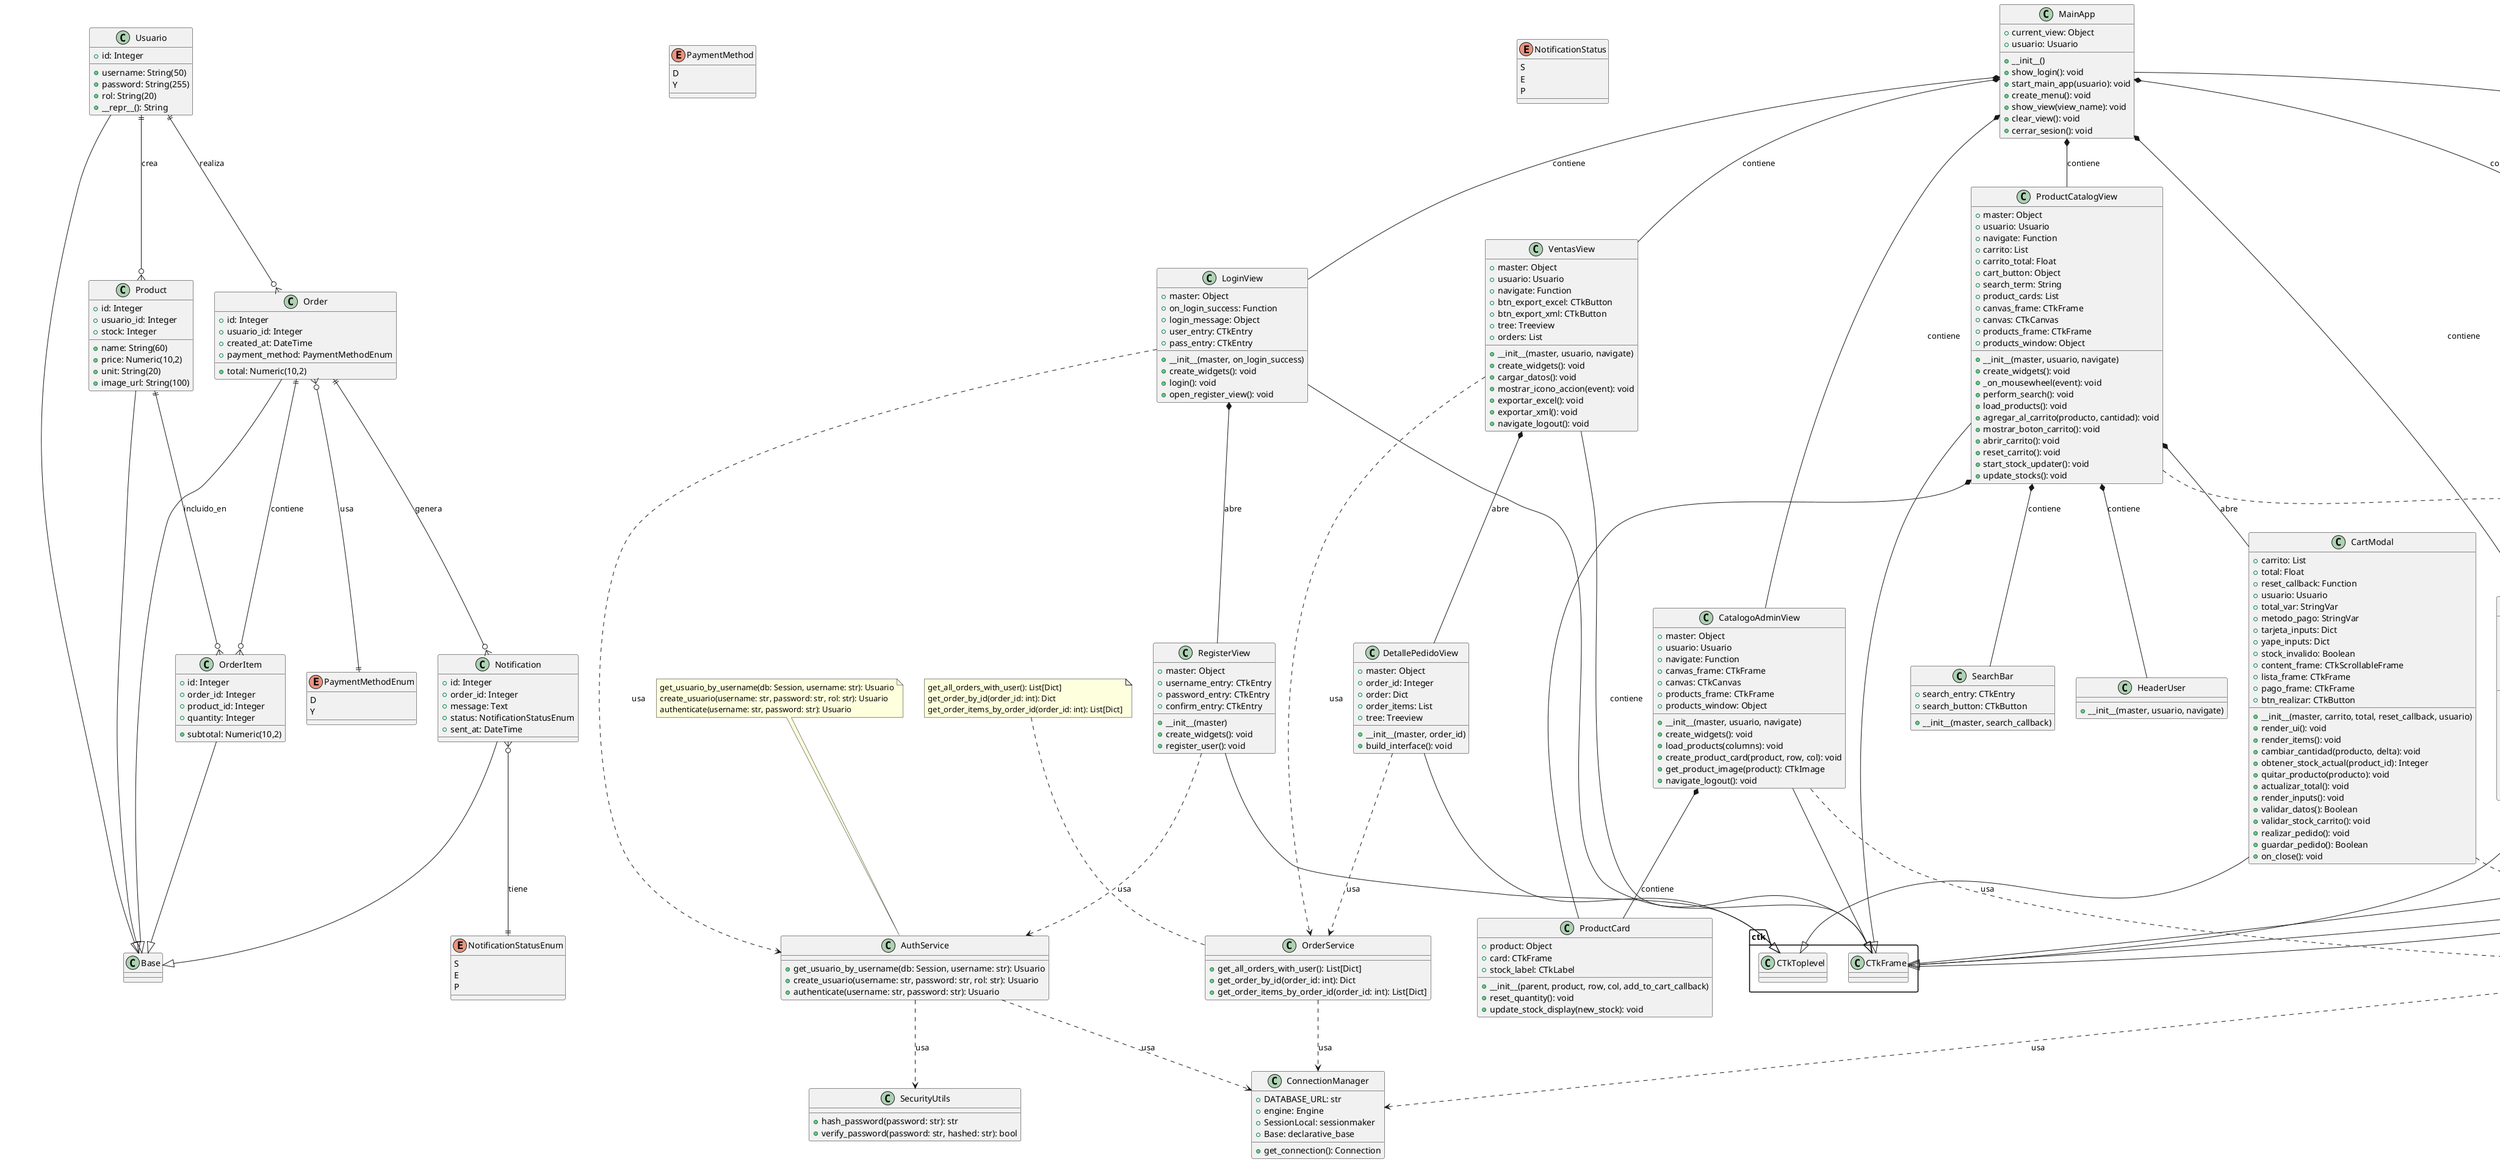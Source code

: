 @startuml AgroPedidos_Class_Diagram

' =======================
' MODELOS DE DATOS (SQLAlchemy)
' =======================

class Usuario {
    +id: Integer
    +username: String(50)
    +password: String(255)
    +rol: String(20)
    +__repr__(): String
}

class Product {
    +id: Integer
    +usuario_id: Integer
    +stock: Integer
    +name: String(60)
    +price: Numeric(10,2)
    +unit: String(20)
    +image_url: String(100)
}

class Order {
    +id: Integer
    +usuario_id: Integer
    +created_at: DateTime
    +total: Numeric(10,2)
    +payment_method: PaymentMethodEnum
}

class OrderItem {
    +id: Integer
    +order_id: Integer
    +product_id: Integer
    +quantity: Integer
    +subtotal: Numeric(10,2)
}

class Notification {
    +id: Integer
    +order_id: Integer
    +message: Text
    +status: NotificationStatusEnum
    +sent_at: DateTime
}

' =======================
' ENUMERACIONES
' =======================

enum PaymentMethodEnum {
    D
    Y
}

enum NotificationStatusEnum {
    S
    E
    P
}

enum PaymentMethod {
    D
    Y
}

enum NotificationStatus {
    S
    E
    P
}

' =======================
' SERVICIOS (Clases de Negocio)
' =======================

class ProductService {
    +id: Integer
    +name: String
    +price: Float
    +unit: String
    +stock: Integer
    +image_url: String
    +__init__(row)
}

class AuthService {
    +get_usuario_by_username(db: Session, username: str): Usuario
    +create_usuario(username: str, password: str, rol: str): Usuario
    +authenticate(username: str, password: str): Usuario
}

class OrderService {
    +get_all_orders_with_user(): List[Dict]
    +get_order_by_id(order_id: int): Dict
    +get_order_items_by_order_id(order_id: int): List[Dict]
}

' =======================
' UTILIDADES
' =======================

class SecurityUtils {
    +hash_password(password: str): str
    +verify_password(password: str, hashed: str): bool
}

class ConnectionManager {
    +DATABASE_URL: str
    +engine: Engine
    +SessionLocal: sessionmaker
    +Base: declarative_base
    +get_connection(): Connection
}

' =======================
' APLICACIÓN PRINCIPAL
' =======================

class MainApp {
    +current_view: Object
    +usuario: Usuario
    +__init__()
    +show_login(): void
    +start_main_app(usuario): void
    +create_menu(): void
    +show_view(view_name): void
    +clear_view(): void
    +cerrar_sesion(): void
}

' =======================
' VISTAS PRINCIPALES
' =======================

class LoginView {
    +master: Object
    +on_login_success: Function
    +login_message: Object
    +user_entry: CTkEntry
    +pass_entry: CTkEntry
    +__init__(master, on_login_success)
    +create_widgets(): void
    +login(): void
    +open_register_view(): void
}

class RegisterView {
    +master: Object
    +username_entry: CTkEntry
    +password_entry: CTkEntry
    +confirm_entry: CTkEntry
    +__init__(master)
    +create_widgets(): void
    +register_user(): void
}

class ProductCatalogView {
    +master: Object
    +usuario: Usuario
    +navigate: Function
    +carrito: List
    +carrito_total: Float
    +cart_button: Object
    +search_term: String
    +product_cards: List
    +canvas_frame: CTkFrame
    +canvas: CTkCanvas
    +products_frame: CTkFrame
    +products_window: Object
    +__init__(master, usuario, navigate)
    +create_widgets(): void
    +_on_mousewheel(event): void
    +perform_search(): void
    +load_products(): void
    +agregar_al_carrito(producto, cantidad): void
    +mostrar_boton_carrito(): void
    +abrir_carrito(): void
    +reset_carrito(): void
    +start_stock_updater(): void
    +update_stocks(): void
}

class CatalogoAdminView {
    +master: Object
    +usuario: Usuario
    +navigate: Function
    +canvas_frame: CTkFrame
    +canvas: CTkCanvas
    +products_frame: CTkFrame
    +products_window: Object
    +__init__(master, usuario, navigate)
    +create_widgets(): void
    +load_products(columns): void
    +create_product_card(product, row, col): void
    +get_product_image(product): CTkImage
    +navigate_logout(): void
}

class GestionProductosView {
    +master: Object
    +usuario: Usuario
    +navigate: Function
    +tree: Treeview
    +__init__(master, usuario, navigate)
    +create_widgets(): void
    +cargar_datos(): void
    +manejar_click_accion(event): void
    +abrir_modal_editar(producto): void
    +eliminar_producto(producto): void
    +abrir_ventana_agregar(): void
    +recargar_productos(): void
    +navigate_logout(): void
}

class InventarioView {
    +master: Object
    +usuario: Usuario
    +navigate: Function
    +search_entry: CTkEntry
    +tree: Treeview
    +productos: List
    +__init__(master, usuario, navigate)
    +create_widgets(): void
    +cargar_datos(): void
    +mostrar_productos(productos): void
    +filtrar_tabla(): void
    +exportar_excel(): void
    +exportar_xml(): void
    +mostrar_popup(mensaje): void
    +navigate_logout(): void
}

class VentasView {
    +master: Object
    +usuario: Usuario
    +navigate: Function
    +btn_export_excel: CTkButton
    +btn_export_xml: CTkButton
    +tree: Treeview
    +orders: List
    +__init__(master, usuario, navigate)
    +create_widgets(): void
    +cargar_datos(): void
    +mostrar_icono_accion(event): void
    +exportar_excel(): void
    +exportar_xml(): void
    +navigate_logout(): void
}

class AgregarProductoView {
    +master: Object
    +usuario_id: Integer
    +on_success: Function
    +image_path: String
    +inputs: Dict
    +image_label: CTkLabel
    +__init__(master, usuario_id, on_success)
    +create_widgets(): void
    +seleccionar_imagen(): void
    +guardar_producto(): void
}

class EditarProductoView {
    +master: Object
    +producto: Object
    +on_success: Function
    +image_filename: String
    +entries: Dict
    +image_label: CTkLabel
    +__init__(master, producto, on_success)
    +create_widgets(): void
    +seleccionar_imagen(): void
    +guardar_cambios(): void
    +eliminar_producto(): void
    +producto_tiene_historial_ventas(): Boolean
}

class DetallePedidoView {
    +master: Object
    +order_id: Integer
    +order: Dict
    +order_items: List
    +tree: Treeview
    +__init__(master, order_id)
    +build_interface(): void
}

' =======================
' COMPONENTES REUTILIZABLES
' =======================

class ProductCard {
    +product: Object
    +card: CTkFrame
    +stock_label: CTkLabel
    +__init__(parent, product, row, col, add_to_cart_callback)
    +reset_quantity(): void
    +update_stock_display(new_stock): void
}

class SearchBar {
    +search_entry: CTkEntry
    +search_button: CTkButton
    +__init__(master, search_callback)
}

class HeaderUser {
    +__init__(master, usuario, navigate)
}

class CartModal {
    +carrito: List
    +total: Float
    +reset_callback: Function
    +usuario: Usuario
    +total_var: StringVar
    +metodo_pago: StringVar
    +tarjeta_inputs: Dict
    +yape_inputs: Dict
    +stock_invalido: Boolean
    +content_frame: CTkScrollableFrame
    +lista_frame: CTkFrame
    +pago_frame: CTkFrame
    +btn_realizar: CTkButton
    +__init__(master, carrito, total, reset_callback, usuario)
    +render_ui(): void
    +render_items(): void
    +cambiar_cantidad(producto, delta): void
    +obtener_stock_actual(product_id): Integer
    +quitar_producto(producto): void
    +actualizar_total(): void
    +render_inputs(): void
    +validar_datos(): Boolean
    +validar_stock_carrito(): void
    +realizar_pedido(): void
    +guardar_pedido(): Boolean
    +on_close(): void
}

' =======================
' FUNCIONES DE SERVICIO (Funciones Globales)
' =======================

note top of ProductService
get_all_products(): List[Product]
add_product(name, price, unit, stock, image_url, usuario_id): void
update_product(product_id, name, price, unit, stock, image_url): void
soft_delete_product(product_id): void
product_exists(name): Boolean
end note

note top of AuthService
get_usuario_by_username(db: Session, username: str): Usuario
create_usuario(username: str, password: str, rol: str): Usuario
authenticate(username: str, password: str): Usuario
end note

note top of OrderService
get_all_orders_with_user(): List[Dict]
get_order_by_id(order_id: int): Dict
get_order_items_by_order_id(order_id: int): List[Dict]
end note

' =======================
' RELACIONES DE HERENCIA
' =======================

MainApp --|> "tk.Tk"
LoginView --|> "ctk.CTkFrame"
RegisterView --|> "ctk.CTkToplevel"
ProductCatalogView --|> "ctk.CTkFrame"
CatalogoAdminView --|> "ctk.CTkFrame"
GestionProductosView --|> "ctk.CTkFrame"
InventarioView --|> "ctk.CTkFrame"
VentasView --|> "ctk.CTkFrame"
AgregarProductoView --|> "ctk.CTkFrame"
EditarProductoView --|> "ctk.CTkFrame"
DetallePedidoView --|> "ctk.CTkToplevel"
CartModal --|> "CTkToplevel"

' =======================
' RELACIONES DE MODELO DE DATOS
' =======================

Usuario ||--o{ Product : "crea"
Usuario ||--o{ Order : "realiza"
Order ||--o{ OrderItem : "contiene"
Order ||--o{ Notification : "genera"
Product ||--o{ OrderItem : "incluido_en"
Order }o--|| PaymentMethodEnum : "usa"
Notification }o--|| NotificationStatusEnum : "tiene"

' =======================
' RELACIONES DE COMPOSICIÓN VISTA-COMPONENTE
' =======================

MainApp *-- LoginView : "contiene"
MainApp *-- ProductCatalogView : "contiene"
MainApp *-- CatalogoAdminView : "contiene"
MainApp *-- GestionProductosView : "contiene"
MainApp *-- InventarioView : "contiene"
MainApp *-- VentasView : "contiene"

ProductCatalogView *-- ProductCard : "contiene"
ProductCatalogView *-- SearchBar : "contiene"
ProductCatalogView *-- HeaderUser : "contiene"
ProductCatalogView *-- CartModal : "abre"

CatalogoAdminView *-- ProductCard : "contiene"

GestionProductosView *-- AgregarProductoView : "abre"
GestionProductosView *-- EditarProductoView : "abre"

VentasView *-- DetallePedidoView : "abre"

LoginView *-- RegisterView : "abre"

' =======================
' RELACIONES DE DEPENDENCIA (SERVICIOS)
' =======================

ProductCatalogView ..> ProductService : "usa"
CatalogoAdminView ..> ProductService : "usa"
GestionProductosView ..> ProductService : "usa"
InventarioView ..> ProductService : "usa"
VentasView ..> OrderService : "usa"
DetallePedidoView ..> OrderService : "usa"
LoginView ..> AuthService : "usa"
RegisterView ..> AuthService : "usa"
AgregarProductoView ..> ProductService : "usa"
EditarProductoView ..> ProductService : "usa"
CartModal ..> ProductService : "usa"

AuthService ..> SecurityUtils : "usa"
ProductService ..> ConnectionManager : "usa"
OrderService ..> ConnectionManager : "usa"
AuthService ..> ConnectionManager : "usa"

' =======================
' RELACIONES DE MODELO SQLAlchemy
' =======================

Usuario --|> "Base"
Product --|> "Base"
Order --|> "Base"
OrderItem --|> "Base"
Notification --|> "Base"

@enduml
